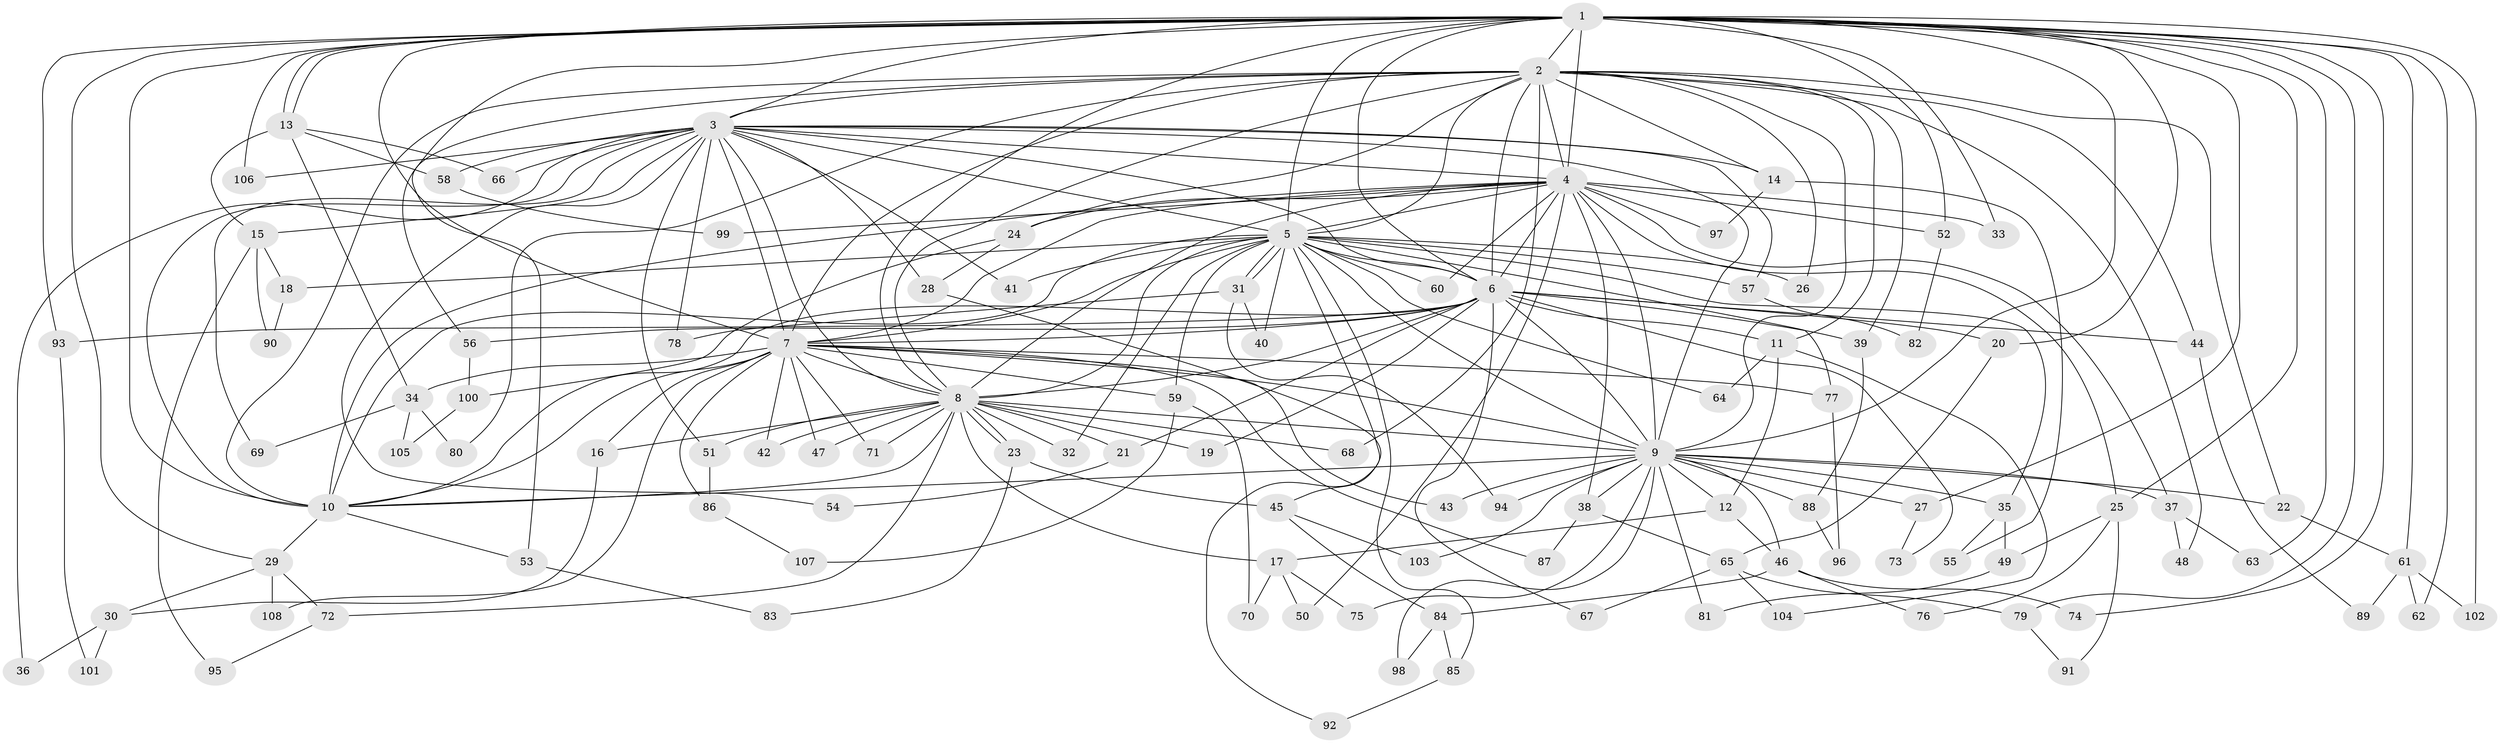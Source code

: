 // coarse degree distribution, {17: 0.046511627906976744, 1: 0.18604651162790697, 4: 0.06976744186046512, 2: 0.5348837209302325, 15: 0.023255813953488372, 6: 0.046511627906976744, 3: 0.046511627906976744, 7: 0.023255813953488372, 18: 0.023255813953488372}
// Generated by graph-tools (version 1.1) at 2025/47/03/04/25 21:47:12]
// undirected, 108 vertices, 241 edges
graph export_dot {
graph [start="1"]
  node [color=gray90,style=filled];
  1;
  2;
  3;
  4;
  5;
  6;
  7;
  8;
  9;
  10;
  11;
  12;
  13;
  14;
  15;
  16;
  17;
  18;
  19;
  20;
  21;
  22;
  23;
  24;
  25;
  26;
  27;
  28;
  29;
  30;
  31;
  32;
  33;
  34;
  35;
  36;
  37;
  38;
  39;
  40;
  41;
  42;
  43;
  44;
  45;
  46;
  47;
  48;
  49;
  50;
  51;
  52;
  53;
  54;
  55;
  56;
  57;
  58;
  59;
  60;
  61;
  62;
  63;
  64;
  65;
  66;
  67;
  68;
  69;
  70;
  71;
  72;
  73;
  74;
  75;
  76;
  77;
  78;
  79;
  80;
  81;
  82;
  83;
  84;
  85;
  86;
  87;
  88;
  89;
  90;
  91;
  92;
  93;
  94;
  95;
  96;
  97;
  98;
  99;
  100;
  101;
  102;
  103;
  104;
  105;
  106;
  107;
  108;
  1 -- 2;
  1 -- 3;
  1 -- 4;
  1 -- 5;
  1 -- 6;
  1 -- 7;
  1 -- 8;
  1 -- 9;
  1 -- 10;
  1 -- 13;
  1 -- 13;
  1 -- 20;
  1 -- 25;
  1 -- 27;
  1 -- 29;
  1 -- 33;
  1 -- 52;
  1 -- 53;
  1 -- 61;
  1 -- 62;
  1 -- 63;
  1 -- 74;
  1 -- 79;
  1 -- 93;
  1 -- 102;
  1 -- 106;
  2 -- 3;
  2 -- 4;
  2 -- 5;
  2 -- 6;
  2 -- 7;
  2 -- 8;
  2 -- 9;
  2 -- 10;
  2 -- 11;
  2 -- 14;
  2 -- 22;
  2 -- 24;
  2 -- 26;
  2 -- 39;
  2 -- 44;
  2 -- 48;
  2 -- 56;
  2 -- 68;
  2 -- 80;
  3 -- 4;
  3 -- 5;
  3 -- 6;
  3 -- 7;
  3 -- 8;
  3 -- 9;
  3 -- 10;
  3 -- 14;
  3 -- 15;
  3 -- 28;
  3 -- 36;
  3 -- 41;
  3 -- 51;
  3 -- 54;
  3 -- 57;
  3 -- 58;
  3 -- 66;
  3 -- 69;
  3 -- 78;
  3 -- 106;
  4 -- 5;
  4 -- 6;
  4 -- 7;
  4 -- 8;
  4 -- 9;
  4 -- 10;
  4 -- 24;
  4 -- 25;
  4 -- 33;
  4 -- 37;
  4 -- 38;
  4 -- 50;
  4 -- 52;
  4 -- 60;
  4 -- 97;
  4 -- 99;
  5 -- 6;
  5 -- 7;
  5 -- 8;
  5 -- 9;
  5 -- 10;
  5 -- 18;
  5 -- 26;
  5 -- 31;
  5 -- 31;
  5 -- 32;
  5 -- 35;
  5 -- 40;
  5 -- 41;
  5 -- 57;
  5 -- 59;
  5 -- 60;
  5 -- 64;
  5 -- 77;
  5 -- 85;
  5 -- 92;
  6 -- 7;
  6 -- 8;
  6 -- 9;
  6 -- 10;
  6 -- 11;
  6 -- 19;
  6 -- 20;
  6 -- 21;
  6 -- 39;
  6 -- 44;
  6 -- 56;
  6 -- 67;
  6 -- 73;
  6 -- 93;
  7 -- 8;
  7 -- 9;
  7 -- 10;
  7 -- 16;
  7 -- 34;
  7 -- 42;
  7 -- 43;
  7 -- 47;
  7 -- 59;
  7 -- 71;
  7 -- 77;
  7 -- 86;
  7 -- 87;
  7 -- 108;
  8 -- 9;
  8 -- 10;
  8 -- 16;
  8 -- 17;
  8 -- 19;
  8 -- 21;
  8 -- 23;
  8 -- 23;
  8 -- 32;
  8 -- 42;
  8 -- 47;
  8 -- 51;
  8 -- 68;
  8 -- 71;
  8 -- 72;
  9 -- 10;
  9 -- 12;
  9 -- 22;
  9 -- 27;
  9 -- 35;
  9 -- 37;
  9 -- 38;
  9 -- 43;
  9 -- 46;
  9 -- 75;
  9 -- 81;
  9 -- 88;
  9 -- 94;
  9 -- 98;
  9 -- 103;
  10 -- 29;
  10 -- 53;
  11 -- 12;
  11 -- 64;
  11 -- 104;
  12 -- 17;
  12 -- 46;
  13 -- 15;
  13 -- 34;
  13 -- 58;
  13 -- 66;
  14 -- 55;
  14 -- 97;
  15 -- 18;
  15 -- 90;
  15 -- 95;
  16 -- 30;
  17 -- 50;
  17 -- 70;
  17 -- 75;
  18 -- 90;
  20 -- 65;
  21 -- 54;
  22 -- 61;
  23 -- 45;
  23 -- 83;
  24 -- 28;
  24 -- 100;
  25 -- 49;
  25 -- 76;
  25 -- 91;
  27 -- 73;
  28 -- 45;
  29 -- 30;
  29 -- 72;
  29 -- 108;
  30 -- 36;
  30 -- 101;
  31 -- 40;
  31 -- 78;
  31 -- 94;
  34 -- 69;
  34 -- 80;
  34 -- 105;
  35 -- 49;
  35 -- 55;
  37 -- 48;
  37 -- 63;
  38 -- 65;
  38 -- 87;
  39 -- 88;
  44 -- 89;
  45 -- 84;
  45 -- 103;
  46 -- 74;
  46 -- 76;
  46 -- 84;
  49 -- 81;
  51 -- 86;
  52 -- 82;
  53 -- 83;
  56 -- 100;
  57 -- 82;
  58 -- 99;
  59 -- 70;
  59 -- 107;
  61 -- 62;
  61 -- 89;
  61 -- 102;
  65 -- 67;
  65 -- 79;
  65 -- 104;
  72 -- 95;
  77 -- 96;
  79 -- 91;
  84 -- 85;
  84 -- 98;
  85 -- 92;
  86 -- 107;
  88 -- 96;
  93 -- 101;
  100 -- 105;
}
